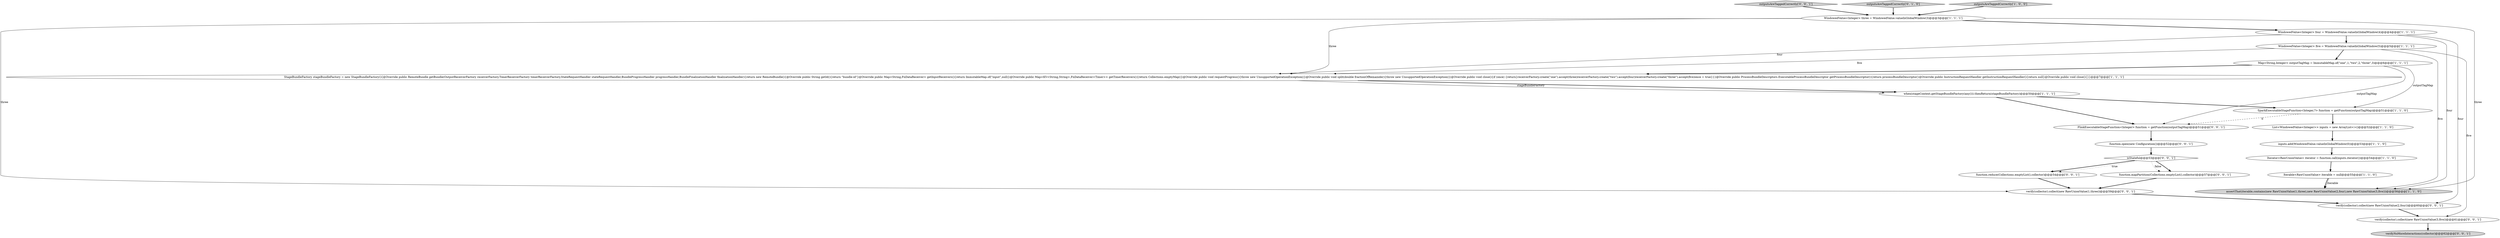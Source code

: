 digraph {
16 [style = filled, label = "function.reduce(Collections.emptyList(),collector)@@@54@@@['0', '0', '1']", fillcolor = white, shape = ellipse image = "AAA0AAABBB3BBB"];
4 [style = filled, label = "Iterator<RawUnionValue> iterator = function.call(inputs.iterator())@@@54@@@['1', '1', '0']", fillcolor = white, shape = ellipse image = "AAA0AAABBB1BBB"];
7 [style = filled, label = "Map<String,Integer> outputTagMap = ImmutableMap.of(\"one\",1,\"two\",2,\"three\",3)@@@6@@@['1', '1', '1']", fillcolor = white, shape = ellipse image = "AAA0AAABBB1BBB"];
21 [style = filled, label = "function.mapPartition(Collections.emptyList(),collector)@@@57@@@['0', '0', '1']", fillcolor = white, shape = ellipse image = "AAA0AAABBB3BBB"];
5 [style = filled, label = "WindowedValue<Integer> three = WindowedValue.valueInGlobalWindow(3)@@@3@@@['1', '1', '1']", fillcolor = white, shape = ellipse image = "AAA0AAABBB1BBB"];
2 [style = filled, label = "SparkExecutableStageFunction<Integer,?> function = getFunction(outputTagMap)@@@51@@@['1', '1', '0']", fillcolor = white, shape = ellipse image = "AAA0AAABBB1BBB"];
0 [style = filled, label = "inputs.add(WindowedValue.valueInGlobalWindow(0))@@@53@@@['1', '1', '0']", fillcolor = white, shape = ellipse image = "AAA0AAABBB1BBB"];
11 [style = filled, label = "when(stageContext.getStageBundleFactory(any())).thenReturn(stageBundleFactory)@@@50@@@['1', '1', '1']", fillcolor = white, shape = ellipse image = "AAA0AAABBB1BBB"];
12 [style = filled, label = "List<WindowedValue<Integer>> inputs = new ArrayList<>()@@@52@@@['1', '1', '0']", fillcolor = white, shape = ellipse image = "AAA0AAABBB1BBB"];
14 [style = filled, label = "outputsAreTaggedCorrectly['0', '0', '1']", fillcolor = lightgray, shape = diamond image = "AAA0AAABBB3BBB"];
13 [style = filled, label = "outputsAreTaggedCorrectly['0', '1', '0']", fillcolor = lightgray, shape = diamond image = "AAA0AAABBB2BBB"];
10 [style = filled, label = "outputsAreTaggedCorrectly['1', '0', '0']", fillcolor = lightgray, shape = diamond image = "AAA0AAABBB1BBB"];
17 [style = filled, label = "verify(collector).collect(new RawUnionValue(3,five))@@@61@@@['0', '0', '1']", fillcolor = white, shape = ellipse image = "AAA0AAABBB3BBB"];
3 [style = filled, label = "Iterable<RawUnionValue> iterable = null@@@55@@@['1', '1', '0']", fillcolor = white, shape = ellipse image = "AAA0AAABBB1BBB"];
23 [style = filled, label = "verifyNoMoreInteractions(collector)@@@62@@@['0', '0', '1']", fillcolor = lightgray, shape = ellipse image = "AAA0AAABBB3BBB"];
15 [style = filled, label = "FlinkExecutableStageFunction<Integer> function = getFunction(outputTagMap)@@@51@@@['0', '0', '1']", fillcolor = white, shape = ellipse image = "AAA0AAABBB3BBB"];
9 [style = filled, label = "WindowedValue<Integer> five = WindowedValue.valueInGlobalWindow(5)@@@5@@@['1', '1', '1']", fillcolor = white, shape = ellipse image = "AAA0AAABBB1BBB"];
19 [style = filled, label = "function.open(new Configuration())@@@52@@@['0', '0', '1']", fillcolor = white, shape = ellipse image = "AAA0AAABBB3BBB"];
8 [style = filled, label = "WindowedValue<Integer> four = WindowedValue.valueInGlobalWindow(4)@@@4@@@['1', '1', '1']", fillcolor = white, shape = ellipse image = "AAA0AAABBB1BBB"];
1 [style = filled, label = "StageBundleFactory stageBundleFactory = new StageBundleFactory(){@Override public RemoteBundle getBundle(OutputReceiverFactory receiverFactory,TimerReceiverFactory timerReceiverFactory,StateRequestHandler stateRequestHandler,BundleProgressHandler progressHandler,BundleFinalizationHandler finalizationHandler){return new RemoteBundle(){@Override public String getId(){return \"bundle-id\"}@Override public Map<String,FnDataReceiver> getInputReceivers(){return ImmutableMap.of(\"input\",null)}@Override public Map<KV<String,String>,FnDataReceiver<Timer>> getTimerReceivers(){return Collections.emptyMap()}@Override public void requestProgress(){throw new UnsupportedOperationException()}@Override public void split(double fractionOfRemainder){throw new UnsupportedOperationException()}@Override public void close(){if (once) {return}receiverFactory.create(\"one\").accept(three)receiverFactory.create(\"two\").accept(four)receiverFactory.create(\"three\").accept(five)once = true}}}@Override public ProcessBundleDescriptors.ExecutableProcessBundleDescriptor getProcessBundleDescriptor(){return processBundleDescriptor}@Override public InstructionRequestHandler getInstructionRequestHandler(){return null}@Override public void close(){}}@@@7@@@['1', '1', '1']", fillcolor = white, shape = ellipse image = "AAA0AAABBB1BBB"];
18 [style = filled, label = "verify(collector).collect(new RawUnionValue(1,three))@@@59@@@['0', '0', '1']", fillcolor = white, shape = ellipse image = "AAA0AAABBB3BBB"];
20 [style = filled, label = "verify(collector).collect(new RawUnionValue(2,four))@@@60@@@['0', '0', '1']", fillcolor = white, shape = ellipse image = "AAA0AAABBB3BBB"];
6 [style = filled, label = "assertThat(iterable,contains(new RawUnionValue(1,three),new RawUnionValue(2,four),new RawUnionValue(3,five)))@@@56@@@['1', '1', '0']", fillcolor = lightgray, shape = ellipse image = "AAA0AAABBB1BBB"];
22 [style = filled, label = "isStateful@@@53@@@['0', '0', '1']", fillcolor = white, shape = diamond image = "AAA0AAABBB3BBB"];
5->8 [style = bold, label=""];
4->3 [style = bold, label=""];
7->2 [style = solid, label="outputTagMap"];
5->6 [style = solid, label="three"];
3->6 [style = solid, label="iterable"];
16->18 [style = bold, label=""];
7->1 [style = bold, label=""];
20->17 [style = bold, label=""];
22->16 [style = bold, label=""];
7->15 [style = solid, label="outputTagMap"];
22->21 [style = bold, label=""];
3->6 [style = bold, label=""];
9->17 [style = solid, label="five"];
22->21 [style = dotted, label="false"];
9->7 [style = bold, label=""];
15->19 [style = bold, label=""];
12->0 [style = bold, label=""];
17->23 [style = bold, label=""];
21->18 [style = bold, label=""];
11->2 [style = bold, label=""];
11->15 [style = bold, label=""];
2->12 [style = bold, label=""];
1->11 [style = bold, label=""];
2->15 [style = dashed, label="0"];
9->1 [style = solid, label="five"];
9->6 [style = solid, label="five"];
18->20 [style = bold, label=""];
10->5 [style = bold, label=""];
0->4 [style = bold, label=""];
8->6 [style = solid, label="four"];
8->20 [style = solid, label="four"];
22->16 [style = dotted, label="true"];
1->11 [style = solid, label="stageBundleFactory"];
8->1 [style = solid, label="four"];
8->9 [style = bold, label=""];
13->5 [style = bold, label=""];
5->18 [style = solid, label="three"];
19->22 [style = bold, label=""];
5->1 [style = solid, label="three"];
14->5 [style = bold, label=""];
}
